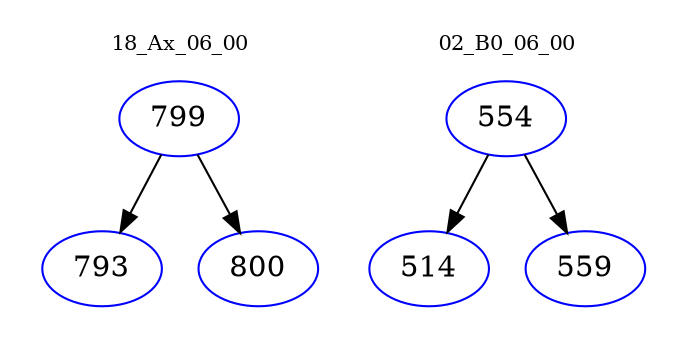 digraph{
subgraph cluster_0 {
color = white
label = "18_Ax_06_00";
fontsize=10;
T0_799 [label="799", color="blue"]
T0_799 -> T0_793 [color="black"]
T0_793 [label="793", color="blue"]
T0_799 -> T0_800 [color="black"]
T0_800 [label="800", color="blue"]
}
subgraph cluster_1 {
color = white
label = "02_B0_06_00";
fontsize=10;
T1_554 [label="554", color="blue"]
T1_554 -> T1_514 [color="black"]
T1_514 [label="514", color="blue"]
T1_554 -> T1_559 [color="black"]
T1_559 [label="559", color="blue"]
}
}
